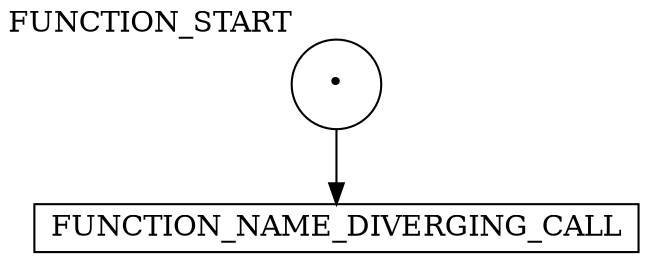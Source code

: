digraph function {
    nodesep=1.5;
    FUNCTION_START [width=0.6 shape="circle" xlabel="FUNCTION_START" label="•"];
    
    FUNCTION_NAME_DIVERGING_CALL [height=0.1 shape="box" xlabel="" label="FUNCTION_NAME_DIVERGING_CALL"];
    
    FUNCTION_START -> FUNCTION_NAME_DIVERGING_CALL;
}